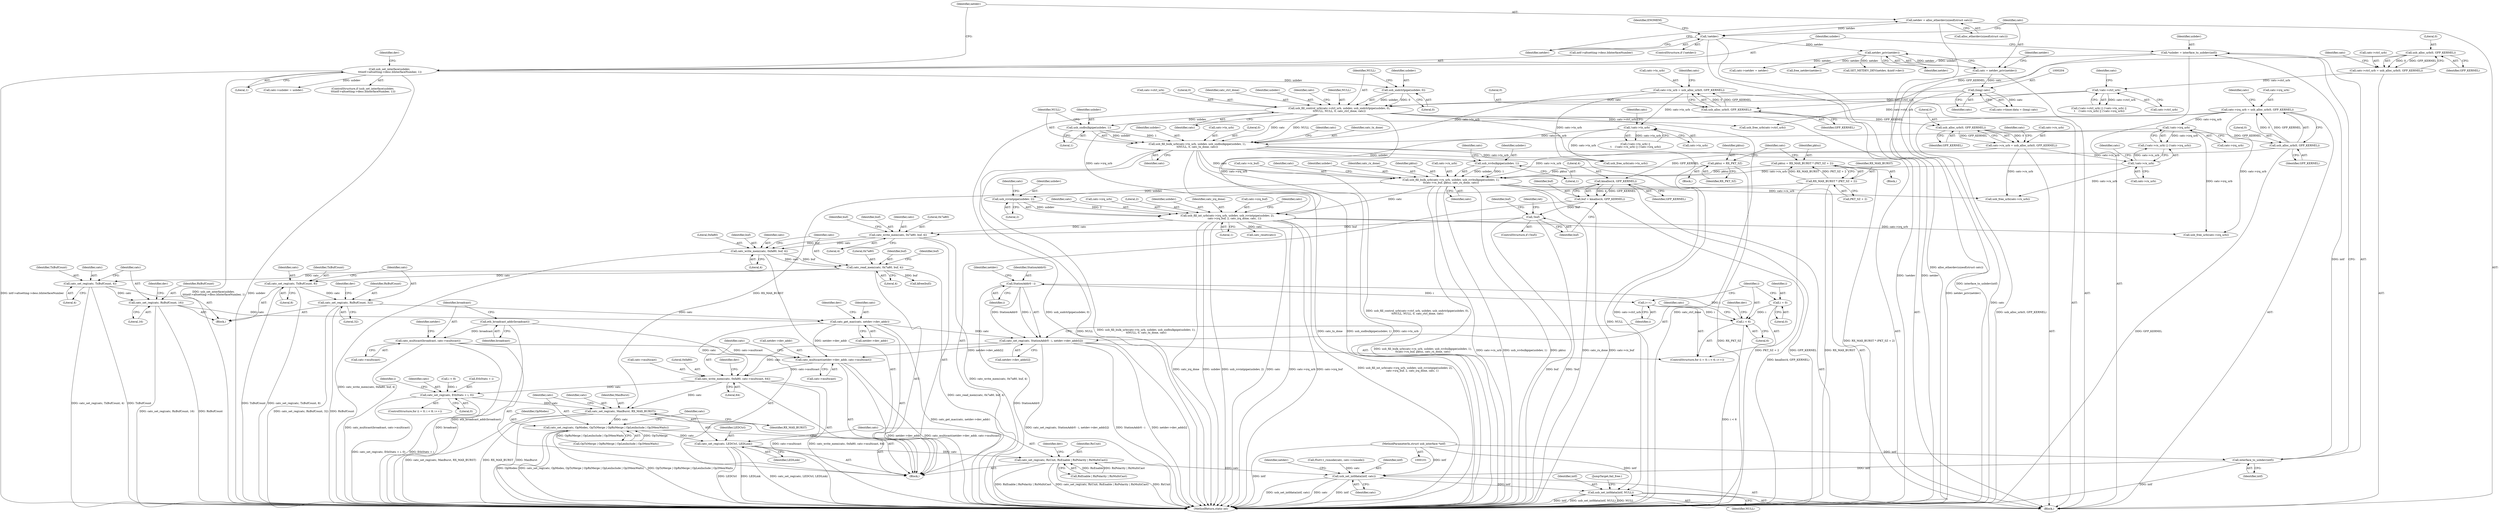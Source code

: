 digraph "0_linux_2d6a0e9de03ee658a9adc3bfb2f0ca55dff1e478@API" {
"1000517" [label="(Call,catc_write_mem(catc, 0xfa80, catc->multicast, 64))"];
"1000473" [label="(Call,catc_get_mac(catc, netdev->dev_addr))"];
"1000460" [label="(Call,catc_set_reg(catc, RxBufCount, 16))"];
"1000456" [label="(Call,catc_set_reg(catc, TxBufCount, 4))"];
"1000426" [label="(Call,catc_read_mem(catc, 0x7a80, buf, 4))"];
"1000421" [label="(Call,catc_write_mem(catc, 0xfa80, buf, 4))"];
"1000412" [label="(Call,catc_write_mem(catc, 0x7a80, buf, 4))"];
"1000368" [label="(Call,usb_fill_int_urb(catc->irq_urb, usbdev, usb_rcvintpipe(usbdev, 2),\n                 catc->irq_buf, 2, catc_irq_done, catc, 1))"];
"1000234" [label="(Call,catc->irq_urb = usb_alloc_urb(0, GFP_KERNEL))"];
"1000238" [label="(Call,usb_alloc_urb(0, GFP_KERNEL))"];
"1000231" [label="(Call,usb_alloc_urb(0, GFP_KERNEL))"];
"1000224" [label="(Call,usb_alloc_urb(0, GFP_KERNEL))"];
"1000217" [label="(Call,usb_alloc_urb(0, GFP_KERNEL))"];
"1000257" [label="(Call,!catc->irq_urb)"];
"1000373" [label="(Call,usb_rcvintpipe(usbdev, 2))"];
"1000354" [label="(Call,usb_fill_bulk_urb(catc->rx_urb, usbdev, usb_rcvbulkpipe(usbdev, 1),\n\t\tcatc->rx_buf, pktsz, catc_rx_done, catc))"];
"1000227" [label="(Call,catc->rx_urb = usb_alloc_urb(0, GFP_KERNEL))"];
"1000253" [label="(Call,!catc->rx_urb)"];
"1000359" [label="(Call,usb_rcvbulkpipe(usbdev, 1))"];
"1000342" [label="(Call,usb_fill_bulk_urb(catc->tx_urb, usbdev, usb_sndbulkpipe(usbdev, 1),\n\t\tNULL, 0, catc_tx_done, catc))"];
"1000220" [label="(Call,catc->tx_urb = usb_alloc_urb(0, GFP_KERNEL))"];
"1000248" [label="(Call,!catc->tx_urb)"];
"1000347" [label="(Call,usb_sndbulkpipe(usbdev, 1))"];
"1000329" [label="(Call,usb_fill_control_urb(catc->ctrl_urb, usbdev, usb_sndctrlpipe(usbdev, 0),\n\t\tNULL, NULL, 0, catc_ctrl_done, catc))"];
"1000243" [label="(Call,!catc->ctrl_urb)"];
"1000213" [label="(Call,catc->ctrl_urb = usb_alloc_urb(0, GFP_KERNEL))"];
"1000334" [label="(Call,usb_sndctrlpipe(usbdev, 0))"];
"1000123" [label="(Call,usb_set_interface(usbdev,\n \t\t\tintf->altsetting->desc.bInterfaceNumber, 1))"];
"1000113" [label="(Call,*usbdev = interface_to_usbdev(intf))"];
"1000115" [label="(Call,interface_to_usbdev(intf))"];
"1000102" [label="(MethodParameterIn,struct usb_interface *intf)"];
"1000203" [label="(Call,(long) catc)"];
"1000151" [label="(Call,catc = netdev_priv(netdev))"];
"1000153" [label="(Call,netdev_priv(netdev))"];
"1000146" [label="(Call,!netdev)"];
"1000140" [label="(Call,netdev = alloc_etherdev(sizeof(struct catc)))"];
"1000317" [label="(Call,pktsz = RX_PKT_SZ)"];
"1000322" [label="(Call,pktsz = RX_MAX_BURST * (PKT_SZ + 2))"];
"1000324" [label="(Call,RX_MAX_BURST * (PKT_SZ + 2))"];
"1000400" [label="(Call,!buf)"];
"1000394" [label="(Call,buf = kmalloc(4, GFP_KERNEL))"];
"1000396" [label="(Call,kmalloc(4, GFP_KERNEL))"];
"1000440" [label="(Call,catc_set_reg(catc, RxBufCount, 32))"];
"1000436" [label="(Call,catc_set_reg(catc, TxBufCount, 8))"];
"1000490" [label="(Call,catc_set_reg(catc, StationAddr0 - i, netdev->dev_addr[i]))"];
"1000492" [label="(Call,StationAddr0 - i)"];
"1000485" [label="(Call,i < 6)"];
"1000488" [label="(Call,i++)"];
"1000482" [label="(Call,i = 0)"];
"1000510" [label="(Call,catc_multicast(netdev->dev_addr, catc->multicast))"];
"1000505" [label="(Call,catc_multicast(broadcast, catc->multicast))"];
"1000503" [label="(Call,eth_broadcast_addr(broadcast))"];
"1000536" [label="(Call,catc_set_reg(catc, EthStats + i, 0))"];
"1000550" [label="(Call,catc_set_reg(catc, MaxBurst, RX_MAX_BURST))"];
"1000554" [label="(Call,catc_set_reg(catc, OpModes, OpTxMerge | OpRxMerge | OpLenInclude | Op3MemWaits))"];
"1000564" [label="(Call,catc_set_reg(catc, LEDCtrl, LEDLink))"];
"1000568" [label="(Call,catc_set_reg(catc, RxUnit, RxEnable | RxPolarity | RxMultiCast))"];
"1000617" [label="(Call,usb_set_intfdata(intf, catc))"];
"1000636" [label="(Call,usb_set_intfdata(intf, NULL))"];
"1000422" [label="(Identifier,catc)"];
"1000351" [label="(Literal,0)"];
"1000227" [label="(Call,catc->rx_urb = usb_alloc_urb(0, GFP_KERNEL))"];
"1000490" [label="(Call,catc_set_reg(catc, StationAddr0 - i, netdev->dev_addr[i]))"];
"1000433" [label="(Identifier,buf)"];
"1000419" [label="(Identifier,buf)"];
"1000141" [label="(Identifier,netdev)"];
"1000365" [label="(Identifier,pktsz)"];
"1000638" [label="(Identifier,NULL)"];
"1000491" [label="(Identifier,catc)"];
"1000324" [label="(Call,RX_MAX_BURST * (PKT_SZ + 2))"];
"1000621" [label="(Identifier,netdev)"];
"1000401" [label="(Identifier,buf)"];
"1000330" [label="(Call,catc->ctrl_urb)"];
"1000400" [label="(Call,!buf)"];
"1000550" [label="(Call,catc_set_reg(catc, MaxBurst, RX_MAX_BURST))"];
"1000518" [label="(Identifier,catc)"];
"1000353" [label="(Identifier,catc)"];
"1000440" [label="(Call,catc_set_reg(catc, RxBufCount, 32))"];
"1000233" [label="(Identifier,GFP_KERNEL)"];
"1000152" [label="(Identifier,catc)"];
"1000254" [label="(Call,catc->rx_urb)"];
"1000640" [label="(Call,usb_free_urb(catc->ctrl_urb))"];
"1000302" [label="(Block,)"];
"1000564" [label="(Call,catc_set_reg(catc, LEDCtrl, LEDLink))"];
"1000355" [label="(Call,catc->rx_urb)"];
"1000479" [label="(Identifier,dev)"];
"1000415" [label="(Identifier,buf)"];
"1000243" [label="(Call,!catc->ctrl_urb)"];
"1000157" [label="(Identifier,netdev)"];
"1000218" [label="(Literal,0)"];
"1000541" [label="(Literal,0)"];
"1000537" [label="(Identifier,catc)"];
"1000356" [label="(Identifier,catc)"];
"1000551" [label="(Identifier,catc)"];
"1000566" [label="(Identifier,LEDCtrl)"];
"1000242" [label="(Call,(!catc->ctrl_urb) || (!catc->tx_urb) || \n\t    (!catc->rx_urb) || (!catc->irq_urb))"];
"1000255" [label="(Identifier,catc)"];
"1000335" [label="(Identifier,usbdev)"];
"1000461" [label="(Identifier,catc)"];
"1000336" [label="(Literal,0)"];
"1000507" [label="(Call,catc->multicast)"];
"1000531" [label="(Call,i < 8)"];
"1000377" [label="(Identifier,catc)"];
"1000523" [label="(Literal,64)"];
"1000221" [label="(Call,catc->tx_urb)"];
"1000636" [label="(Call,usb_set_intfdata(intf, NULL))"];
"1000341" [label="(Identifier,catc)"];
"1000338" [label="(Identifier,NULL)"];
"1000352" [label="(Identifier,catc_tx_done)"];
"1000486" [label="(Identifier,i)"];
"1000354" [label="(Call,usb_fill_bulk_urb(catc->rx_urb, usbdev, usb_rcvbulkpipe(usbdev, 1),\n\t\tcatc->rx_buf, pktsz, catc_rx_done, catc))"];
"1000517" [label="(Call,catc_write_mem(catc, 0xfa80, catc->multicast, 64))"];
"1000326" [label="(Call,PKT_SZ + 2)"];
"1000434" [label="(Block,)"];
"1000225" [label="(Literal,0)"];
"1000475" [label="(Call,netdev->dev_addr)"];
"1000346" [label="(Identifier,usbdev)"];
"1000321" [label="(Block,)"];
"1000154" [label="(Identifier,netdev)"];
"1000172" [label="(Call,catc->usbdev = usbdev)"];
"1000140" [label="(Call,netdev = alloc_etherdev(sizeof(struct catc)))"];
"1000348" [label="(Identifier,usbdev)"];
"1000527" [label="(ControlStructure,for (i = 0; i < 8; i++))"];
"1000538" [label="(Call,EthStats + i)"];
"1000556" [label="(Identifier,OpModes)"];
"1000427" [label="(Identifier,catc)"];
"1000382" [label="(Literal,1)"];
"1000413" [label="(Identifier,catc)"];
"1000203" [label="(Call,(long) catc)"];
"1000244" [label="(Call,catc->ctrl_urb)"];
"1000217" [label="(Call,usb_alloc_urb(0, GFP_KERNEL))"];
"1000248" [label="(Call,!catc->tx_urb)"];
"1000361" [label="(Literal,1)"];
"1000234" [label="(Call,catc->irq_urb = usb_alloc_urb(0, GFP_KERNEL))"];
"1000372" [label="(Identifier,usbdev)"];
"1000124" [label="(Identifier,usbdev)"];
"1000318" [label="(Identifier,pktsz)"];
"1000214" [label="(Call,catc->ctrl_urb)"];
"1000258" [label="(Call,catc->irq_urb)"];
"1000362" [label="(Call,catc->rx_buf)"];
"1000147" [label="(Identifier,netdev)"];
"1000146" [label="(Call,!netdev)"];
"1000536" [label="(Call,catc_set_reg(catc, EthStats + i, 0))"];
"1000375" [label="(Literal,2)"];
"1000213" [label="(Call,catc->ctrl_urb = usb_alloc_urb(0, GFP_KERNEL))"];
"1000323" [label="(Identifier,pktsz)"];
"1000414" [label="(Literal,0x7a80)"];
"1000349" [label="(Literal,1)"];
"1000122" [label="(ControlStructure,if (usb_set_interface(usbdev,\n \t\t\tintf->altsetting->desc.bInterfaceNumber, 1)))"];
"1000525" [label="(Identifier,dev)"];
"1000224" [label="(Call,usb_alloc_urb(0, GFP_KERNEL))"];
"1000555" [label="(Identifier,catc)"];
"1000609" [label="(Call,f5u011_rxmode(catc, catc->rxmode))"];
"1000474" [label="(Identifier,catc)"];
"1000380" [label="(Identifier,catc_irq_done)"];
"1000552" [label="(Identifier,MaxBurst)"];
"1000342" [label="(Call,usb_fill_bulk_urb(catc->tx_urb, usbdev, usb_sndbulkpipe(usbdev, 1),\n\t\tNULL, 0, catc_tx_done, catc))"];
"1000228" [label="(Call,catc->rx_urb)"];
"1000535" [label="(Identifier,i)"];
"1000367" [label="(Identifier,catc)"];
"1000485" [label="(Call,i < 6)"];
"1000360" [label="(Identifier,usbdev)"];
"1000115" [label="(Call,interface_to_usbdev(intf))"];
"1000331" [label="(Identifier,catc)"];
"1000520" [label="(Call,catc->multicast)"];
"1000337" [label="(Identifier,NULL)"];
"1000359" [label="(Call,usb_rcvbulkpipe(usbdev, 1))"];
"1000581" [label="(Call,catc_reset(catc))"];
"1000416" [label="(Literal,4)"];
"1000637" [label="(Identifier,intf)"];
"1000639" [label="(JumpTarget,fail_free:)"];
"1000473" [label="(Call,catc_get_mac(catc, netdev->dev_addr))"];
"1000222" [label="(Identifier,catc)"];
"1000437" [label="(Identifier,catc)"];
"1000376" [label="(Call,catc->irq_buf)"];
"1000511" [label="(Call,netdev->dev_addr)"];
"1000648" [label="(Call,usb_free_urb(catc->rx_urb))"];
"1000428" [label="(Literal,0x7a80)"];
"1000259" [label="(Identifier,catc)"];
"1000113" [label="(Call,*usbdev = interface_to_usbdev(intf))"];
"1000322" [label="(Call,pktsz = RX_MAX_BURST * (PKT_SZ + 2))"];
"1000386" [label="(Identifier,catc)"];
"1000240" [label="(Identifier,GFP_KERNEL)"];
"1000505" [label="(Call,catc_multicast(broadcast, catc->multicast))"];
"1000236" [label="(Identifier,catc)"];
"1000235" [label="(Call,catc->irq_urb)"];
"1000425" [label="(Literal,4)"];
"1000514" [label="(Call,catc->multicast)"];
"1000423" [label="(Literal,0xfa80)"];
"1000334" [label="(Call,usb_sndctrlpipe(usbdev, 0))"];
"1000569" [label="(Identifier,catc)"];
"1000399" [label="(ControlStructure,if (!buf))"];
"1000489" [label="(Identifier,i)"];
"1000347" [label="(Call,usb_sndbulkpipe(usbdev, 1))"];
"1000150" [label="(Identifier,ENOMEM)"];
"1000488" [label="(Call,i++)"];
"1000436" [label="(Call,catc_set_reg(catc, TxBufCount, 8))"];
"1000554" [label="(Call,catc_set_reg(catc, OpModes, OpTxMerge | OpRxMerge | OpLenInclude | Op3MemWaits))"];
"1000458" [label="(Identifier,TxBufCount)"];
"1000252" [label="(Call,(!catc->rx_urb) || (!catc->irq_urb))"];
"1000421" [label="(Call,catc_write_mem(catc, 0xfa80, buf, 4))"];
"1000460" [label="(Call,catc_set_reg(catc, RxBufCount, 16))"];
"1000151" [label="(Call,catc = netdev_priv(netdev))"];
"1000339" [label="(Literal,0)"];
"1000153" [label="(Call,netdev_priv(netdev))"];
"1000430" [label="(Literal,4)"];
"1000482" [label="(Call,i = 0)"];
"1000394" [label="(Call,buf = kmalloc(4, GFP_KERNEL))"];
"1000504" [label="(Identifier,broadcast)"];
"1000219" [label="(Identifier,GFP_KERNEL)"];
"1000443" [label="(Literal,32)"];
"1000370" [label="(Identifier,catc)"];
"1000229" [label="(Identifier,catc)"];
"1000373" [label="(Call,usb_rcvintpipe(usbdev, 2))"];
"1000412" [label="(Call,catc_write_mem(catc, 0x7a80, buf, 4))"];
"1000340" [label="(Identifier,catc_ctrl_done)"];
"1000481" [label="(ControlStructure,for (i = 0; i < 6; i++))"];
"1000177" [label="(Call,catc->netdev = netdev)"];
"1000492" [label="(Call,StationAddr0 - i)"];
"1000231" [label="(Call,usb_alloc_urb(0, GFP_KERNEL))"];
"1000617" [label="(Call,usb_set_intfdata(intf, catc))"];
"1000438" [label="(Identifier,TxBufCount)"];
"1000510" [label="(Call,catc_multicast(netdev->dev_addr, catc->multicast))"];
"1000512" [label="(Identifier,netdev)"];
"1000257" [label="(Call,!catc->irq_urb)"];
"1000557" [label="(Call,OpTxMerge | OpRxMerge | OpLenInclude | Op3MemWaits)"];
"1000424" [label="(Identifier,buf)"];
"1000343" [label="(Call,catc->tx_urb)"];
"1000553" [label="(Identifier,RX_MAX_BURST)"];
"1000245" [label="(Identifier,catc)"];
"1000249" [label="(Call,catc->tx_urb)"];
"1000493" [label="(Identifier,StationAddr0)"];
"1000429" [label="(Identifier,buf)"];
"1000132" [label="(Literal,1)"];
"1000497" [label="(Identifier,netdev)"];
"1000619" [label="(Identifier,catc)"];
"1000104" [label="(Block,)"];
"1000363" [label="(Identifier,catc)"];
"1000457" [label="(Identifier,catc)"];
"1000397" [label="(Literal,4)"];
"1000123" [label="(Call,usb_set_interface(usbdev,\n \t\t\tintf->altsetting->desc.bInterfaceNumber, 1))"];
"1000398" [label="(Identifier,GFP_KERNEL)"];
"1000368" [label="(Call,usb_fill_int_urb(catc->irq_urb, usbdev, usb_rcvintpipe(usbdev, 2),\n                 catc->irq_buf, 2, catc_irq_done, catc, 1))"];
"1000226" [label="(Identifier,GFP_KERNEL)"];
"1000439" [label="(Literal,8)"];
"1000381" [label="(Identifier,catc)"];
"1000445" [label="(Identifier,dev)"];
"1000145" [label="(ControlStructure,if (!netdev))"];
"1000459" [label="(Literal,4)"];
"1000142" [label="(Call,alloc_etherdev(sizeof(struct catc)))"];
"1000369" [label="(Call,catc->irq_urb)"];
"1000135" [label="(Identifier,dev)"];
"1000205" [label="(Identifier,catc)"];
"1000325" [label="(Identifier,RX_MAX_BURST)"];
"1000456" [label="(Call,catc_set_reg(catc, TxBufCount, 4))"];
"1000465" [label="(Identifier,dev)"];
"1000238" [label="(Call,usb_alloc_urb(0, GFP_KERNEL))"];
"1000570" [label="(Identifier,RxUnit)"];
"1000404" [label="(Identifier,ret)"];
"1000250" [label="(Identifier,catc)"];
"1000656" [label="(Call,free_netdev(netdev))"];
"1000102" [label="(MethodParameterIn,struct usb_interface *intf)"];
"1000253" [label="(Call,!catc->rx_urb)"];
"1000618" [label="(Identifier,intf)"];
"1000652" [label="(Call,usb_free_urb(catc->irq_urb))"];
"1000494" [label="(Identifier,i)"];
"1000483" [label="(Identifier,i)"];
"1000462" [label="(Identifier,RxBufCount)"];
"1000519" [label="(Literal,0xfa80)"];
"1000317" [label="(Call,pktsz = RX_PKT_SZ)"];
"1000329" [label="(Call,usb_fill_control_urb(catc->ctrl_urb, usbdev, usb_sndctrlpipe(usbdev, 0),\n\t\tNULL, NULL, 0, catc_ctrl_done, catc))"];
"1000197" [label="(Call,catc->timer.data = (long) catc)"];
"1000660" [label="(MethodReturn,static int)"];
"1000567" [label="(Identifier,LEDLink)"];
"1000644" [label="(Call,usb_free_urb(catc->tx_urb))"];
"1000620" [label="(Call,SET_NETDEV_DEV(netdev, &intf->dev))"];
"1000442" [label="(Identifier,RxBufCount)"];
"1000232" [label="(Literal,0)"];
"1000396" [label="(Call,kmalloc(4, GFP_KERNEL))"];
"1000374" [label="(Identifier,usbdev)"];
"1000506" [label="(Identifier,broadcast)"];
"1000410" [label="(Identifier,buf)"];
"1000571" [label="(Call,RxEnable | RxPolarity | RxMultiCast)"];
"1000125" [label="(Call,intf->altsetting->desc.bInterfaceNumber)"];
"1000388" [label="(Block,)"];
"1000114" [label="(Identifier,usbdev)"];
"1000441" [label="(Identifier,catc)"];
"1000358" [label="(Identifier,usbdev)"];
"1000395" [label="(Identifier,buf)"];
"1000568" [label="(Call,catc_set_reg(catc, RxUnit, RxEnable | RxPolarity | RxMultiCast))"];
"1000463" [label="(Literal,16)"];
"1000565" [label="(Identifier,catc)"];
"1000350" [label="(Identifier,NULL)"];
"1000503" [label="(Call,eth_broadcast_addr(broadcast))"];
"1000379" [label="(Literal,2)"];
"1000484" [label="(Literal,0)"];
"1000247" [label="(Call,(!catc->tx_urb) || \n\t    (!catc->rx_urb) || (!catc->irq_urb))"];
"1000468" [label="(Call,kfree(buf))"];
"1000116" [label="(Identifier,intf)"];
"1000319" [label="(Identifier,RX_PKT_SZ)"];
"1000426" [label="(Call,catc_read_mem(catc, 0x7a80, buf, 4))"];
"1000220" [label="(Call,catc->tx_urb = usb_alloc_urb(0, GFP_KERNEL))"];
"1000501" [label="(Identifier,dev)"];
"1000333" [label="(Identifier,usbdev)"];
"1000615" [label="(Identifier,dev)"];
"1000344" [label="(Identifier,catc)"];
"1000366" [label="(Identifier,catc_rx_done)"];
"1000239" [label="(Literal,0)"];
"1000487" [label="(Literal,6)"];
"1000495" [label="(Call,netdev->dev_addr[i])"];
"1000517" -> "1000388"  [label="AST: "];
"1000517" -> "1000523"  [label="CFG: "];
"1000518" -> "1000517"  [label="AST: "];
"1000519" -> "1000517"  [label="AST: "];
"1000520" -> "1000517"  [label="AST: "];
"1000523" -> "1000517"  [label="AST: "];
"1000525" -> "1000517"  [label="CFG: "];
"1000517" -> "1000660"  [label="DDG: catc->multicast"];
"1000517" -> "1000660"  [label="DDG: catc_write_mem(catc, 0xfa80, catc->multicast, 64)"];
"1000473" -> "1000517"  [label="DDG: catc"];
"1000490" -> "1000517"  [label="DDG: catc"];
"1000510" -> "1000517"  [label="DDG: catc->multicast"];
"1000517" -> "1000536"  [label="DDG: catc"];
"1000517" -> "1000550"  [label="DDG: catc"];
"1000473" -> "1000388"  [label="AST: "];
"1000473" -> "1000475"  [label="CFG: "];
"1000474" -> "1000473"  [label="AST: "];
"1000475" -> "1000473"  [label="AST: "];
"1000479" -> "1000473"  [label="CFG: "];
"1000473" -> "1000660"  [label="DDG: catc_get_mac(catc, netdev->dev_addr)"];
"1000460" -> "1000473"  [label="DDG: catc"];
"1000440" -> "1000473"  [label="DDG: catc"];
"1000473" -> "1000490"  [label="DDG: catc"];
"1000473" -> "1000510"  [label="DDG: netdev->dev_addr"];
"1000460" -> "1000434"  [label="AST: "];
"1000460" -> "1000463"  [label="CFG: "];
"1000461" -> "1000460"  [label="AST: "];
"1000462" -> "1000460"  [label="AST: "];
"1000463" -> "1000460"  [label="AST: "];
"1000465" -> "1000460"  [label="CFG: "];
"1000460" -> "1000660"  [label="DDG: catc_set_reg(catc, RxBufCount, 16)"];
"1000460" -> "1000660"  [label="DDG: RxBufCount"];
"1000456" -> "1000460"  [label="DDG: catc"];
"1000456" -> "1000434"  [label="AST: "];
"1000456" -> "1000459"  [label="CFG: "];
"1000457" -> "1000456"  [label="AST: "];
"1000458" -> "1000456"  [label="AST: "];
"1000459" -> "1000456"  [label="AST: "];
"1000461" -> "1000456"  [label="CFG: "];
"1000456" -> "1000660"  [label="DDG: TxBufCount"];
"1000456" -> "1000660"  [label="DDG: catc_set_reg(catc, TxBufCount, 4)"];
"1000426" -> "1000456"  [label="DDG: catc"];
"1000426" -> "1000388"  [label="AST: "];
"1000426" -> "1000430"  [label="CFG: "];
"1000427" -> "1000426"  [label="AST: "];
"1000428" -> "1000426"  [label="AST: "];
"1000429" -> "1000426"  [label="AST: "];
"1000430" -> "1000426"  [label="AST: "];
"1000433" -> "1000426"  [label="CFG: "];
"1000426" -> "1000660"  [label="DDG: catc_read_mem(catc, 0x7a80, buf, 4)"];
"1000421" -> "1000426"  [label="DDG: catc"];
"1000421" -> "1000426"  [label="DDG: buf"];
"1000426" -> "1000436"  [label="DDG: catc"];
"1000426" -> "1000468"  [label="DDG: buf"];
"1000421" -> "1000388"  [label="AST: "];
"1000421" -> "1000425"  [label="CFG: "];
"1000422" -> "1000421"  [label="AST: "];
"1000423" -> "1000421"  [label="AST: "];
"1000424" -> "1000421"  [label="AST: "];
"1000425" -> "1000421"  [label="AST: "];
"1000427" -> "1000421"  [label="CFG: "];
"1000421" -> "1000660"  [label="DDG: catc_write_mem(catc, 0xfa80, buf, 4)"];
"1000412" -> "1000421"  [label="DDG: catc"];
"1000412" -> "1000421"  [label="DDG: buf"];
"1000412" -> "1000388"  [label="AST: "];
"1000412" -> "1000416"  [label="CFG: "];
"1000413" -> "1000412"  [label="AST: "];
"1000414" -> "1000412"  [label="AST: "];
"1000415" -> "1000412"  [label="AST: "];
"1000416" -> "1000412"  [label="AST: "];
"1000419" -> "1000412"  [label="CFG: "];
"1000412" -> "1000660"  [label="DDG: catc_write_mem(catc, 0x7a80, buf, 4)"];
"1000368" -> "1000412"  [label="DDG: catc"];
"1000400" -> "1000412"  [label="DDG: buf"];
"1000368" -> "1000104"  [label="AST: "];
"1000368" -> "1000382"  [label="CFG: "];
"1000369" -> "1000368"  [label="AST: "];
"1000372" -> "1000368"  [label="AST: "];
"1000373" -> "1000368"  [label="AST: "];
"1000376" -> "1000368"  [label="AST: "];
"1000379" -> "1000368"  [label="AST: "];
"1000380" -> "1000368"  [label="AST: "];
"1000381" -> "1000368"  [label="AST: "];
"1000382" -> "1000368"  [label="AST: "];
"1000386" -> "1000368"  [label="CFG: "];
"1000368" -> "1000660"  [label="DDG: catc->irq_urb"];
"1000368" -> "1000660"  [label="DDG: catc->irq_buf"];
"1000368" -> "1000660"  [label="DDG: usb_fill_int_urb(catc->irq_urb, usbdev, usb_rcvintpipe(usbdev, 2),\n                 catc->irq_buf, 2, catc_irq_done, catc, 1)"];
"1000368" -> "1000660"  [label="DDG: catc_irq_done"];
"1000368" -> "1000660"  [label="DDG: usb_rcvintpipe(usbdev, 2)"];
"1000368" -> "1000660"  [label="DDG: usbdev"];
"1000368" -> "1000660"  [label="DDG: catc"];
"1000234" -> "1000368"  [label="DDG: catc->irq_urb"];
"1000257" -> "1000368"  [label="DDG: catc->irq_urb"];
"1000373" -> "1000368"  [label="DDG: usbdev"];
"1000373" -> "1000368"  [label="DDG: 2"];
"1000354" -> "1000368"  [label="DDG: catc"];
"1000368" -> "1000581"  [label="DDG: catc"];
"1000368" -> "1000652"  [label="DDG: catc->irq_urb"];
"1000234" -> "1000104"  [label="AST: "];
"1000234" -> "1000238"  [label="CFG: "];
"1000235" -> "1000234"  [label="AST: "];
"1000238" -> "1000234"  [label="AST: "];
"1000245" -> "1000234"  [label="CFG: "];
"1000234" -> "1000660"  [label="DDG: usb_alloc_urb(0, GFP_KERNEL)"];
"1000238" -> "1000234"  [label="DDG: 0"];
"1000238" -> "1000234"  [label="DDG: GFP_KERNEL"];
"1000234" -> "1000257"  [label="DDG: catc->irq_urb"];
"1000234" -> "1000652"  [label="DDG: catc->irq_urb"];
"1000238" -> "1000240"  [label="CFG: "];
"1000239" -> "1000238"  [label="AST: "];
"1000240" -> "1000238"  [label="AST: "];
"1000238" -> "1000660"  [label="DDG: GFP_KERNEL"];
"1000231" -> "1000238"  [label="DDG: GFP_KERNEL"];
"1000238" -> "1000396"  [label="DDG: GFP_KERNEL"];
"1000231" -> "1000227"  [label="AST: "];
"1000231" -> "1000233"  [label="CFG: "];
"1000232" -> "1000231"  [label="AST: "];
"1000233" -> "1000231"  [label="AST: "];
"1000227" -> "1000231"  [label="CFG: "];
"1000231" -> "1000227"  [label="DDG: 0"];
"1000231" -> "1000227"  [label="DDG: GFP_KERNEL"];
"1000224" -> "1000231"  [label="DDG: GFP_KERNEL"];
"1000224" -> "1000220"  [label="AST: "];
"1000224" -> "1000226"  [label="CFG: "];
"1000225" -> "1000224"  [label="AST: "];
"1000226" -> "1000224"  [label="AST: "];
"1000220" -> "1000224"  [label="CFG: "];
"1000224" -> "1000220"  [label="DDG: 0"];
"1000224" -> "1000220"  [label="DDG: GFP_KERNEL"];
"1000217" -> "1000224"  [label="DDG: GFP_KERNEL"];
"1000217" -> "1000213"  [label="AST: "];
"1000217" -> "1000219"  [label="CFG: "];
"1000218" -> "1000217"  [label="AST: "];
"1000219" -> "1000217"  [label="AST: "];
"1000213" -> "1000217"  [label="CFG: "];
"1000217" -> "1000213"  [label="DDG: 0"];
"1000217" -> "1000213"  [label="DDG: GFP_KERNEL"];
"1000257" -> "1000252"  [label="AST: "];
"1000257" -> "1000258"  [label="CFG: "];
"1000258" -> "1000257"  [label="AST: "];
"1000252" -> "1000257"  [label="CFG: "];
"1000257" -> "1000252"  [label="DDG: catc->irq_urb"];
"1000257" -> "1000652"  [label="DDG: catc->irq_urb"];
"1000373" -> "1000375"  [label="CFG: "];
"1000374" -> "1000373"  [label="AST: "];
"1000375" -> "1000373"  [label="AST: "];
"1000377" -> "1000373"  [label="CFG: "];
"1000354" -> "1000373"  [label="DDG: usbdev"];
"1000354" -> "1000104"  [label="AST: "];
"1000354" -> "1000367"  [label="CFG: "];
"1000355" -> "1000354"  [label="AST: "];
"1000358" -> "1000354"  [label="AST: "];
"1000359" -> "1000354"  [label="AST: "];
"1000362" -> "1000354"  [label="AST: "];
"1000365" -> "1000354"  [label="AST: "];
"1000366" -> "1000354"  [label="AST: "];
"1000367" -> "1000354"  [label="AST: "];
"1000370" -> "1000354"  [label="CFG: "];
"1000354" -> "1000660"  [label="DDG: pktsz"];
"1000354" -> "1000660"  [label="DDG: catc_rx_done"];
"1000354" -> "1000660"  [label="DDG: catc->rx_buf"];
"1000354" -> "1000660"  [label="DDG: usb_fill_bulk_urb(catc->rx_urb, usbdev, usb_rcvbulkpipe(usbdev, 1),\n\t\tcatc->rx_buf, pktsz, catc_rx_done, catc)"];
"1000354" -> "1000660"  [label="DDG: catc->rx_urb"];
"1000354" -> "1000660"  [label="DDG: usb_rcvbulkpipe(usbdev, 1)"];
"1000227" -> "1000354"  [label="DDG: catc->rx_urb"];
"1000253" -> "1000354"  [label="DDG: catc->rx_urb"];
"1000359" -> "1000354"  [label="DDG: usbdev"];
"1000359" -> "1000354"  [label="DDG: 1"];
"1000317" -> "1000354"  [label="DDG: pktsz"];
"1000322" -> "1000354"  [label="DDG: pktsz"];
"1000342" -> "1000354"  [label="DDG: catc"];
"1000354" -> "1000648"  [label="DDG: catc->rx_urb"];
"1000227" -> "1000104"  [label="AST: "];
"1000228" -> "1000227"  [label="AST: "];
"1000236" -> "1000227"  [label="CFG: "];
"1000227" -> "1000253"  [label="DDG: catc->rx_urb"];
"1000227" -> "1000648"  [label="DDG: catc->rx_urb"];
"1000253" -> "1000252"  [label="AST: "];
"1000253" -> "1000254"  [label="CFG: "];
"1000254" -> "1000253"  [label="AST: "];
"1000259" -> "1000253"  [label="CFG: "];
"1000252" -> "1000253"  [label="CFG: "];
"1000253" -> "1000252"  [label="DDG: catc->rx_urb"];
"1000253" -> "1000648"  [label="DDG: catc->rx_urb"];
"1000359" -> "1000361"  [label="CFG: "];
"1000360" -> "1000359"  [label="AST: "];
"1000361" -> "1000359"  [label="AST: "];
"1000363" -> "1000359"  [label="CFG: "];
"1000342" -> "1000359"  [label="DDG: usbdev"];
"1000342" -> "1000104"  [label="AST: "];
"1000342" -> "1000353"  [label="CFG: "];
"1000343" -> "1000342"  [label="AST: "];
"1000346" -> "1000342"  [label="AST: "];
"1000347" -> "1000342"  [label="AST: "];
"1000350" -> "1000342"  [label="AST: "];
"1000351" -> "1000342"  [label="AST: "];
"1000352" -> "1000342"  [label="AST: "];
"1000353" -> "1000342"  [label="AST: "];
"1000356" -> "1000342"  [label="CFG: "];
"1000342" -> "1000660"  [label="DDG: catc->tx_urb"];
"1000342" -> "1000660"  [label="DDG: usb_sndbulkpipe(usbdev, 1)"];
"1000342" -> "1000660"  [label="DDG: usb_fill_bulk_urb(catc->tx_urb, usbdev, usb_sndbulkpipe(usbdev, 1),\n\t\tNULL, 0, catc_tx_done, catc)"];
"1000342" -> "1000660"  [label="DDG: NULL"];
"1000342" -> "1000660"  [label="DDG: catc_tx_done"];
"1000220" -> "1000342"  [label="DDG: catc->tx_urb"];
"1000248" -> "1000342"  [label="DDG: catc->tx_urb"];
"1000347" -> "1000342"  [label="DDG: usbdev"];
"1000347" -> "1000342"  [label="DDG: 1"];
"1000329" -> "1000342"  [label="DDG: NULL"];
"1000329" -> "1000342"  [label="DDG: catc"];
"1000342" -> "1000636"  [label="DDG: NULL"];
"1000342" -> "1000644"  [label="DDG: catc->tx_urb"];
"1000220" -> "1000104"  [label="AST: "];
"1000221" -> "1000220"  [label="AST: "];
"1000229" -> "1000220"  [label="CFG: "];
"1000220" -> "1000248"  [label="DDG: catc->tx_urb"];
"1000220" -> "1000644"  [label="DDG: catc->tx_urb"];
"1000248" -> "1000247"  [label="AST: "];
"1000248" -> "1000249"  [label="CFG: "];
"1000249" -> "1000248"  [label="AST: "];
"1000255" -> "1000248"  [label="CFG: "];
"1000247" -> "1000248"  [label="CFG: "];
"1000248" -> "1000247"  [label="DDG: catc->tx_urb"];
"1000248" -> "1000644"  [label="DDG: catc->tx_urb"];
"1000347" -> "1000349"  [label="CFG: "];
"1000348" -> "1000347"  [label="AST: "];
"1000349" -> "1000347"  [label="AST: "];
"1000350" -> "1000347"  [label="CFG: "];
"1000329" -> "1000347"  [label="DDG: usbdev"];
"1000329" -> "1000104"  [label="AST: "];
"1000329" -> "1000341"  [label="CFG: "];
"1000330" -> "1000329"  [label="AST: "];
"1000333" -> "1000329"  [label="AST: "];
"1000334" -> "1000329"  [label="AST: "];
"1000337" -> "1000329"  [label="AST: "];
"1000338" -> "1000329"  [label="AST: "];
"1000339" -> "1000329"  [label="AST: "];
"1000340" -> "1000329"  [label="AST: "];
"1000341" -> "1000329"  [label="AST: "];
"1000344" -> "1000329"  [label="CFG: "];
"1000329" -> "1000660"  [label="DDG: usb_sndctrlpipe(usbdev, 0)"];
"1000329" -> "1000660"  [label="DDG: usb_fill_control_urb(catc->ctrl_urb, usbdev, usb_sndctrlpipe(usbdev, 0),\n\t\tNULL, NULL, 0, catc_ctrl_done, catc)"];
"1000329" -> "1000660"  [label="DDG: catc->ctrl_urb"];
"1000329" -> "1000660"  [label="DDG: catc_ctrl_done"];
"1000243" -> "1000329"  [label="DDG: catc->ctrl_urb"];
"1000334" -> "1000329"  [label="DDG: usbdev"];
"1000334" -> "1000329"  [label="DDG: 0"];
"1000203" -> "1000329"  [label="DDG: catc"];
"1000329" -> "1000640"  [label="DDG: catc->ctrl_urb"];
"1000243" -> "1000242"  [label="AST: "];
"1000243" -> "1000244"  [label="CFG: "];
"1000244" -> "1000243"  [label="AST: "];
"1000250" -> "1000243"  [label="CFG: "];
"1000242" -> "1000243"  [label="CFG: "];
"1000243" -> "1000242"  [label="DDG: catc->ctrl_urb"];
"1000213" -> "1000243"  [label="DDG: catc->ctrl_urb"];
"1000243" -> "1000640"  [label="DDG: catc->ctrl_urb"];
"1000213" -> "1000104"  [label="AST: "];
"1000214" -> "1000213"  [label="AST: "];
"1000222" -> "1000213"  [label="CFG: "];
"1000334" -> "1000336"  [label="CFG: "];
"1000335" -> "1000334"  [label="AST: "];
"1000336" -> "1000334"  [label="AST: "];
"1000337" -> "1000334"  [label="CFG: "];
"1000123" -> "1000334"  [label="DDG: usbdev"];
"1000123" -> "1000122"  [label="AST: "];
"1000123" -> "1000132"  [label="CFG: "];
"1000124" -> "1000123"  [label="AST: "];
"1000125" -> "1000123"  [label="AST: "];
"1000132" -> "1000123"  [label="AST: "];
"1000135" -> "1000123"  [label="CFG: "];
"1000141" -> "1000123"  [label="CFG: "];
"1000123" -> "1000660"  [label="DDG: intf->altsetting->desc.bInterfaceNumber"];
"1000123" -> "1000660"  [label="DDG: usb_set_interface(usbdev,\n \t\t\tintf->altsetting->desc.bInterfaceNumber, 1)"];
"1000123" -> "1000660"  [label="DDG: usbdev"];
"1000113" -> "1000123"  [label="DDG: usbdev"];
"1000123" -> "1000172"  [label="DDG: usbdev"];
"1000113" -> "1000104"  [label="AST: "];
"1000113" -> "1000115"  [label="CFG: "];
"1000114" -> "1000113"  [label="AST: "];
"1000115" -> "1000113"  [label="AST: "];
"1000124" -> "1000113"  [label="CFG: "];
"1000113" -> "1000660"  [label="DDG: interface_to_usbdev(intf)"];
"1000115" -> "1000113"  [label="DDG: intf"];
"1000115" -> "1000116"  [label="CFG: "];
"1000116" -> "1000115"  [label="AST: "];
"1000115" -> "1000660"  [label="DDG: intf"];
"1000102" -> "1000115"  [label="DDG: intf"];
"1000115" -> "1000617"  [label="DDG: intf"];
"1000102" -> "1000101"  [label="AST: "];
"1000102" -> "1000660"  [label="DDG: intf"];
"1000102" -> "1000617"  [label="DDG: intf"];
"1000102" -> "1000636"  [label="DDG: intf"];
"1000203" -> "1000197"  [label="AST: "];
"1000203" -> "1000205"  [label="CFG: "];
"1000204" -> "1000203"  [label="AST: "];
"1000205" -> "1000203"  [label="AST: "];
"1000197" -> "1000203"  [label="CFG: "];
"1000203" -> "1000660"  [label="DDG: catc"];
"1000203" -> "1000197"  [label="DDG: catc"];
"1000151" -> "1000203"  [label="DDG: catc"];
"1000151" -> "1000104"  [label="AST: "];
"1000151" -> "1000153"  [label="CFG: "];
"1000152" -> "1000151"  [label="AST: "];
"1000153" -> "1000151"  [label="AST: "];
"1000157" -> "1000151"  [label="CFG: "];
"1000151" -> "1000660"  [label="DDG: netdev_priv(netdev)"];
"1000153" -> "1000151"  [label="DDG: netdev"];
"1000153" -> "1000154"  [label="CFG: "];
"1000154" -> "1000153"  [label="AST: "];
"1000146" -> "1000153"  [label="DDG: netdev"];
"1000153" -> "1000177"  [label="DDG: netdev"];
"1000153" -> "1000620"  [label="DDG: netdev"];
"1000153" -> "1000656"  [label="DDG: netdev"];
"1000146" -> "1000145"  [label="AST: "];
"1000146" -> "1000147"  [label="CFG: "];
"1000147" -> "1000146"  [label="AST: "];
"1000150" -> "1000146"  [label="CFG: "];
"1000152" -> "1000146"  [label="CFG: "];
"1000146" -> "1000660"  [label="DDG: !netdev"];
"1000146" -> "1000660"  [label="DDG: netdev"];
"1000140" -> "1000146"  [label="DDG: netdev"];
"1000140" -> "1000104"  [label="AST: "];
"1000140" -> "1000142"  [label="CFG: "];
"1000141" -> "1000140"  [label="AST: "];
"1000142" -> "1000140"  [label="AST: "];
"1000147" -> "1000140"  [label="CFG: "];
"1000140" -> "1000660"  [label="DDG: alloc_etherdev(sizeof(struct catc))"];
"1000317" -> "1000302"  [label="AST: "];
"1000317" -> "1000319"  [label="CFG: "];
"1000318" -> "1000317"  [label="AST: "];
"1000319" -> "1000317"  [label="AST: "];
"1000331" -> "1000317"  [label="CFG: "];
"1000317" -> "1000660"  [label="DDG: RX_PKT_SZ"];
"1000322" -> "1000321"  [label="AST: "];
"1000322" -> "1000324"  [label="CFG: "];
"1000323" -> "1000322"  [label="AST: "];
"1000324" -> "1000322"  [label="AST: "];
"1000331" -> "1000322"  [label="CFG: "];
"1000322" -> "1000660"  [label="DDG: RX_MAX_BURST * (PKT_SZ + 2)"];
"1000324" -> "1000322"  [label="DDG: RX_MAX_BURST"];
"1000324" -> "1000322"  [label="DDG: PKT_SZ + 2"];
"1000324" -> "1000326"  [label="CFG: "];
"1000325" -> "1000324"  [label="AST: "];
"1000326" -> "1000324"  [label="AST: "];
"1000324" -> "1000660"  [label="DDG: PKT_SZ + 2"];
"1000324" -> "1000660"  [label="DDG: RX_MAX_BURST"];
"1000324" -> "1000550"  [label="DDG: RX_MAX_BURST"];
"1000400" -> "1000399"  [label="AST: "];
"1000400" -> "1000401"  [label="CFG: "];
"1000401" -> "1000400"  [label="AST: "];
"1000404" -> "1000400"  [label="CFG: "];
"1000410" -> "1000400"  [label="CFG: "];
"1000400" -> "1000660"  [label="DDG: buf"];
"1000400" -> "1000660"  [label="DDG: !buf"];
"1000394" -> "1000400"  [label="DDG: buf"];
"1000394" -> "1000388"  [label="AST: "];
"1000394" -> "1000396"  [label="CFG: "];
"1000395" -> "1000394"  [label="AST: "];
"1000396" -> "1000394"  [label="AST: "];
"1000401" -> "1000394"  [label="CFG: "];
"1000394" -> "1000660"  [label="DDG: kmalloc(4, GFP_KERNEL)"];
"1000396" -> "1000394"  [label="DDG: 4"];
"1000396" -> "1000394"  [label="DDG: GFP_KERNEL"];
"1000396" -> "1000398"  [label="CFG: "];
"1000397" -> "1000396"  [label="AST: "];
"1000398" -> "1000396"  [label="AST: "];
"1000396" -> "1000660"  [label="DDG: GFP_KERNEL"];
"1000440" -> "1000434"  [label="AST: "];
"1000440" -> "1000443"  [label="CFG: "];
"1000441" -> "1000440"  [label="AST: "];
"1000442" -> "1000440"  [label="AST: "];
"1000443" -> "1000440"  [label="AST: "];
"1000445" -> "1000440"  [label="CFG: "];
"1000440" -> "1000660"  [label="DDG: RxBufCount"];
"1000440" -> "1000660"  [label="DDG: catc_set_reg(catc, RxBufCount, 32)"];
"1000436" -> "1000440"  [label="DDG: catc"];
"1000436" -> "1000434"  [label="AST: "];
"1000436" -> "1000439"  [label="CFG: "];
"1000437" -> "1000436"  [label="AST: "];
"1000438" -> "1000436"  [label="AST: "];
"1000439" -> "1000436"  [label="AST: "];
"1000441" -> "1000436"  [label="CFG: "];
"1000436" -> "1000660"  [label="DDG: catc_set_reg(catc, TxBufCount, 8)"];
"1000436" -> "1000660"  [label="DDG: TxBufCount"];
"1000490" -> "1000481"  [label="AST: "];
"1000490" -> "1000495"  [label="CFG: "];
"1000491" -> "1000490"  [label="AST: "];
"1000492" -> "1000490"  [label="AST: "];
"1000495" -> "1000490"  [label="AST: "];
"1000489" -> "1000490"  [label="CFG: "];
"1000490" -> "1000660"  [label="DDG: netdev->dev_addr[i]"];
"1000490" -> "1000660"  [label="DDG: catc_set_reg(catc, StationAddr0 - i, netdev->dev_addr[i])"];
"1000490" -> "1000660"  [label="DDG: StationAddr0 - i"];
"1000492" -> "1000490"  [label="DDG: StationAddr0"];
"1000492" -> "1000490"  [label="DDG: i"];
"1000490" -> "1000510"  [label="DDG: netdev->dev_addr[i]"];
"1000492" -> "1000494"  [label="CFG: "];
"1000493" -> "1000492"  [label="AST: "];
"1000494" -> "1000492"  [label="AST: "];
"1000497" -> "1000492"  [label="CFG: "];
"1000492" -> "1000660"  [label="DDG: StationAddr0"];
"1000492" -> "1000488"  [label="DDG: i"];
"1000485" -> "1000492"  [label="DDG: i"];
"1000485" -> "1000481"  [label="AST: "];
"1000485" -> "1000487"  [label="CFG: "];
"1000486" -> "1000485"  [label="AST: "];
"1000487" -> "1000485"  [label="AST: "];
"1000491" -> "1000485"  [label="CFG: "];
"1000501" -> "1000485"  [label="CFG: "];
"1000485" -> "1000660"  [label="DDG: i < 6"];
"1000488" -> "1000485"  [label="DDG: i"];
"1000482" -> "1000485"  [label="DDG: i"];
"1000488" -> "1000481"  [label="AST: "];
"1000488" -> "1000489"  [label="CFG: "];
"1000489" -> "1000488"  [label="AST: "];
"1000486" -> "1000488"  [label="CFG: "];
"1000482" -> "1000481"  [label="AST: "];
"1000482" -> "1000484"  [label="CFG: "];
"1000483" -> "1000482"  [label="AST: "];
"1000484" -> "1000482"  [label="AST: "];
"1000486" -> "1000482"  [label="CFG: "];
"1000510" -> "1000388"  [label="AST: "];
"1000510" -> "1000514"  [label="CFG: "];
"1000511" -> "1000510"  [label="AST: "];
"1000514" -> "1000510"  [label="AST: "];
"1000518" -> "1000510"  [label="CFG: "];
"1000510" -> "1000660"  [label="DDG: netdev->dev_addr"];
"1000510" -> "1000660"  [label="DDG: catc_multicast(netdev->dev_addr, catc->multicast)"];
"1000505" -> "1000510"  [label="DDG: catc->multicast"];
"1000505" -> "1000388"  [label="AST: "];
"1000505" -> "1000507"  [label="CFG: "];
"1000506" -> "1000505"  [label="AST: "];
"1000507" -> "1000505"  [label="AST: "];
"1000512" -> "1000505"  [label="CFG: "];
"1000505" -> "1000660"  [label="DDG: broadcast"];
"1000505" -> "1000660"  [label="DDG: catc_multicast(broadcast, catc->multicast)"];
"1000503" -> "1000505"  [label="DDG: broadcast"];
"1000503" -> "1000388"  [label="AST: "];
"1000503" -> "1000504"  [label="CFG: "];
"1000504" -> "1000503"  [label="AST: "];
"1000506" -> "1000503"  [label="CFG: "];
"1000503" -> "1000660"  [label="DDG: eth_broadcast_addr(broadcast)"];
"1000536" -> "1000527"  [label="AST: "];
"1000536" -> "1000541"  [label="CFG: "];
"1000537" -> "1000536"  [label="AST: "];
"1000538" -> "1000536"  [label="AST: "];
"1000541" -> "1000536"  [label="AST: "];
"1000535" -> "1000536"  [label="CFG: "];
"1000536" -> "1000660"  [label="DDG: catc_set_reg(catc, EthStats + i, 0)"];
"1000536" -> "1000660"  [label="DDG: EthStats + i"];
"1000531" -> "1000536"  [label="DDG: i"];
"1000536" -> "1000550"  [label="DDG: catc"];
"1000550" -> "1000388"  [label="AST: "];
"1000550" -> "1000553"  [label="CFG: "];
"1000551" -> "1000550"  [label="AST: "];
"1000552" -> "1000550"  [label="AST: "];
"1000553" -> "1000550"  [label="AST: "];
"1000555" -> "1000550"  [label="CFG: "];
"1000550" -> "1000660"  [label="DDG: catc_set_reg(catc, MaxBurst, RX_MAX_BURST)"];
"1000550" -> "1000660"  [label="DDG: RX_MAX_BURST"];
"1000550" -> "1000660"  [label="DDG: MaxBurst"];
"1000550" -> "1000554"  [label="DDG: catc"];
"1000554" -> "1000388"  [label="AST: "];
"1000554" -> "1000557"  [label="CFG: "];
"1000555" -> "1000554"  [label="AST: "];
"1000556" -> "1000554"  [label="AST: "];
"1000557" -> "1000554"  [label="AST: "];
"1000565" -> "1000554"  [label="CFG: "];
"1000554" -> "1000660"  [label="DDG: catc_set_reg(catc, OpModes, OpTxMerge | OpRxMerge | OpLenInclude | Op3MemWaits)"];
"1000554" -> "1000660"  [label="DDG: OpTxMerge | OpRxMerge | OpLenInclude | Op3MemWaits"];
"1000554" -> "1000660"  [label="DDG: OpModes"];
"1000557" -> "1000554"  [label="DDG: OpTxMerge"];
"1000557" -> "1000554"  [label="DDG: OpRxMerge | OpLenInclude | Op3MemWaits"];
"1000554" -> "1000564"  [label="DDG: catc"];
"1000564" -> "1000388"  [label="AST: "];
"1000564" -> "1000567"  [label="CFG: "];
"1000565" -> "1000564"  [label="AST: "];
"1000566" -> "1000564"  [label="AST: "];
"1000567" -> "1000564"  [label="AST: "];
"1000569" -> "1000564"  [label="CFG: "];
"1000564" -> "1000660"  [label="DDG: LEDCtrl"];
"1000564" -> "1000660"  [label="DDG: LEDLink"];
"1000564" -> "1000660"  [label="DDG: catc_set_reg(catc, LEDCtrl, LEDLink)"];
"1000564" -> "1000568"  [label="DDG: catc"];
"1000568" -> "1000388"  [label="AST: "];
"1000568" -> "1000571"  [label="CFG: "];
"1000569" -> "1000568"  [label="AST: "];
"1000570" -> "1000568"  [label="AST: "];
"1000571" -> "1000568"  [label="AST: "];
"1000615" -> "1000568"  [label="CFG: "];
"1000568" -> "1000660"  [label="DDG: RxEnable | RxPolarity | RxMultiCast"];
"1000568" -> "1000660"  [label="DDG: catc_set_reg(catc, RxUnit, RxEnable | RxPolarity | RxMultiCast)"];
"1000568" -> "1000660"  [label="DDG: RxUnit"];
"1000571" -> "1000568"  [label="DDG: RxEnable"];
"1000571" -> "1000568"  [label="DDG: RxPolarity | RxMultiCast"];
"1000568" -> "1000617"  [label="DDG: catc"];
"1000617" -> "1000104"  [label="AST: "];
"1000617" -> "1000619"  [label="CFG: "];
"1000618" -> "1000617"  [label="AST: "];
"1000619" -> "1000617"  [label="AST: "];
"1000621" -> "1000617"  [label="CFG: "];
"1000617" -> "1000660"  [label="DDG: intf"];
"1000617" -> "1000660"  [label="DDG: usb_set_intfdata(intf, catc)"];
"1000617" -> "1000660"  [label="DDG: catc"];
"1000609" -> "1000617"  [label="DDG: catc"];
"1000617" -> "1000636"  [label="DDG: intf"];
"1000636" -> "1000104"  [label="AST: "];
"1000636" -> "1000638"  [label="CFG: "];
"1000637" -> "1000636"  [label="AST: "];
"1000638" -> "1000636"  [label="AST: "];
"1000639" -> "1000636"  [label="CFG: "];
"1000636" -> "1000660"  [label="DDG: NULL"];
"1000636" -> "1000660"  [label="DDG: intf"];
"1000636" -> "1000660"  [label="DDG: usb_set_intfdata(intf, NULL)"];
}
